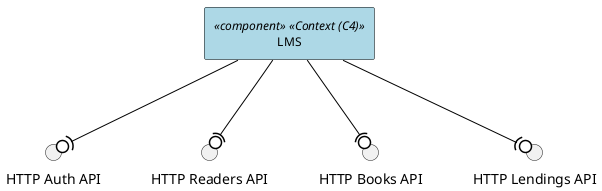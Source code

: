 @startuml
!define RECTANGLE_COLOR #ADD8E6
skinparam componentStyle rectangle
skinparam rectangle {
    BackgroundColor RECTANGLE_COLOR
    BorderColor black
    FontSize 12
    FontColor black
}

skinparam arrow {
    Color black
}

rectangle "LMS" <<component>> <<Context (C4)>> {
}

LMS --(0 "HTTP Auth API"
LMS --(0 "HTTP Readers API"
LMS --(0 "HTTP Books API"
LMS --(0 "HTTP Lendings API"
@enduml
